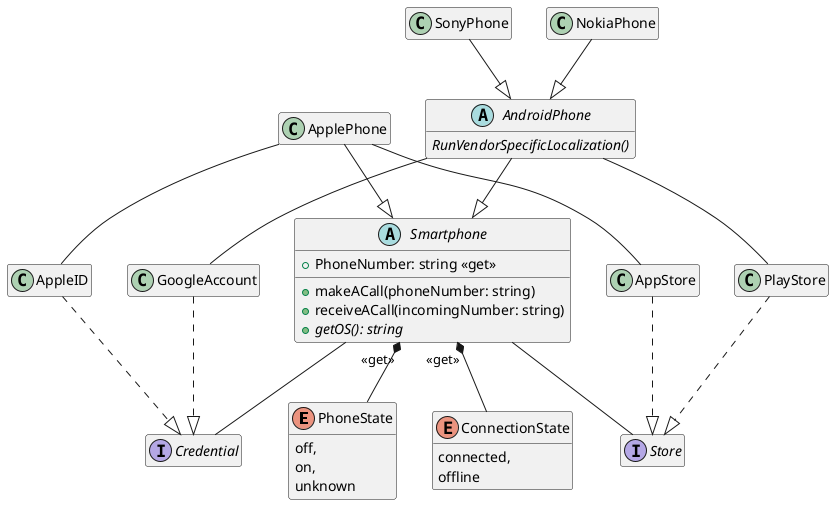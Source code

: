 @startuml
enum PhoneState
{
   off,
   on,
   unknown
}

enum ConnectionState
{
   connected,
   offline
}

interface Credential {}
class AppleID {}
class GoogleAccount {}

AppleID ..|> Credential
GoogleAccount ..|> Credential

interface Store {}
class AppStore {}
class PlayStore {}

AppStore ..|> Store
PlayStore ..|> Store

abstract class Smartphone
{
   + PhoneNumber: string << get >>
   + makeACall(phoneNumber: string)
   + receiveACall(incomingNumber: string)
   + {abstract} getOS(): string
}

Smartphone "<< get >>" *-- PhoneState
Smartphone "<< get >>" *-- ConnectionState
Smartphone -- Credential
Smartphone -- Store

class ApplePhone
{

}

ApplePhone --|> Smartphone
ApplePhone -- AppleID
ApplePhone -- AppStore

abstract class AndroidPhone
{
   {abstract} RunVendorSpecificLocalization()
}

AndroidPhone --|> Smartphone
AndroidPhone -- GoogleAccount
AndroidPhone -- PlayStore

class SonyPhone {}
class NokiaPhone {}

SonyPhone --|> AndroidPhone
NokiaPhone --|> AndroidPhone

hide empty members
@enduml
